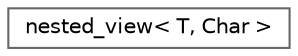 digraph "类继承关系图"
{
 // LATEX_PDF_SIZE
  bgcolor="transparent";
  edge [fontname=Helvetica,fontsize=10,labelfontname=Helvetica,labelfontsize=10];
  node [fontname=Helvetica,fontsize=10,shape=box,height=0.2,width=0.4];
  rankdir="LR";
  Node0 [id="Node000000",label="nested_view\< T, Char \>",height=0.2,width=0.4,color="grey40", fillcolor="white", style="filled",URL="$structnested__view.html",tooltip=" "];
}
